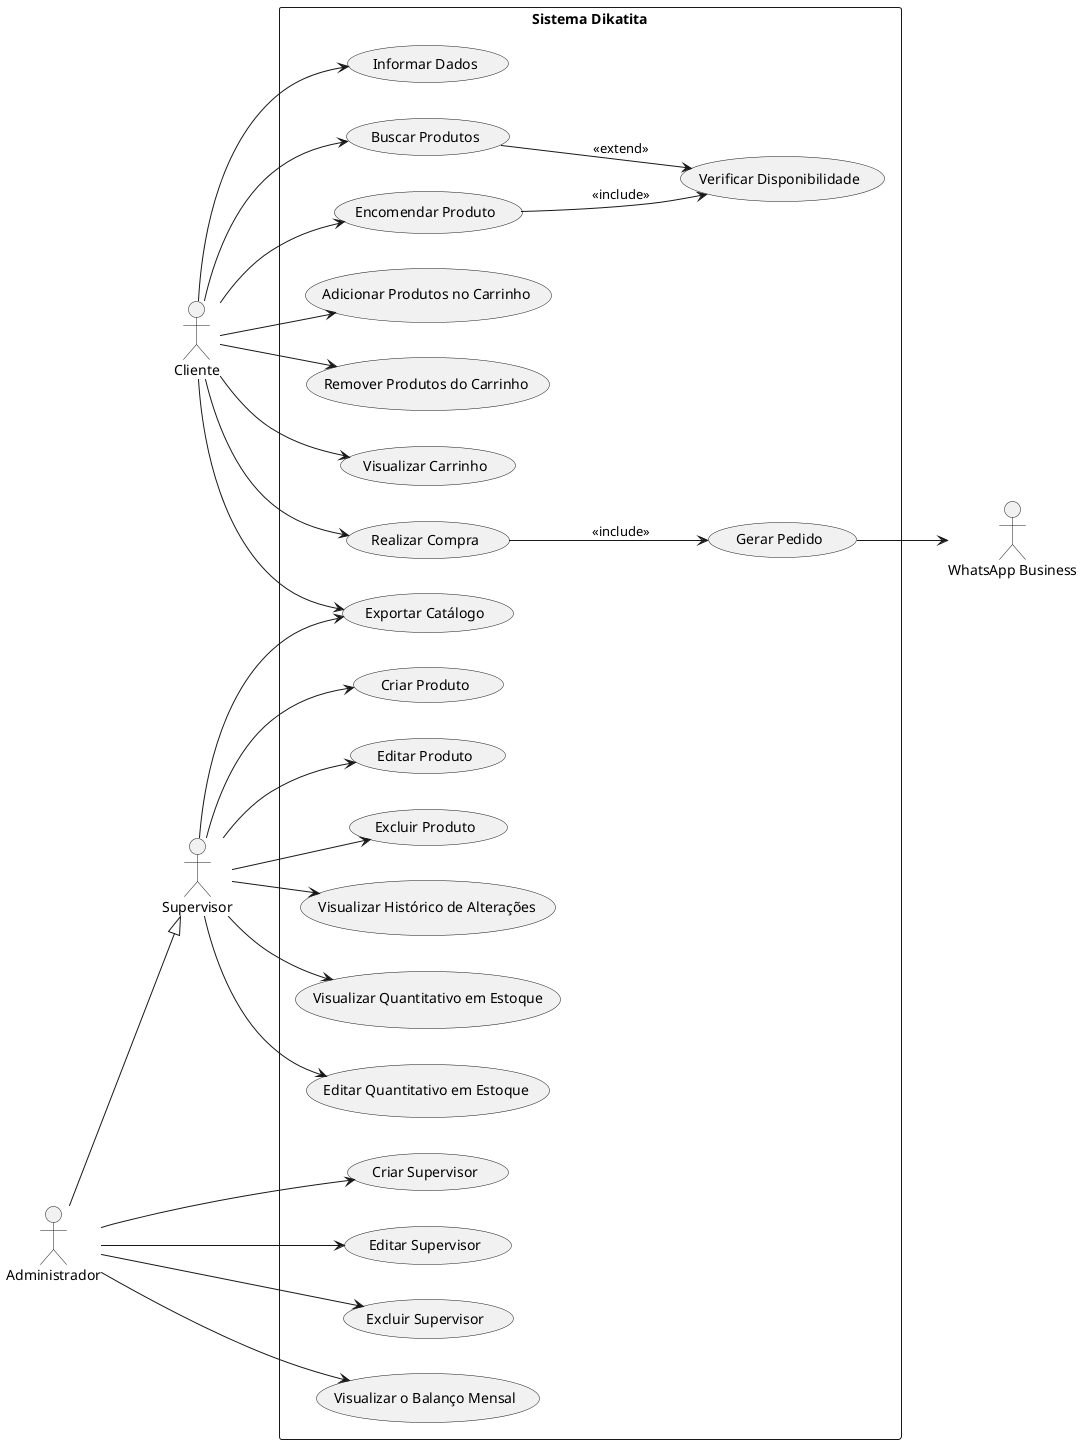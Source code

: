 @startuml
left to right direction
skinparam packageStyle rectangle

actor Cliente
actor Supervisor
actor Administrador
actor "WhatsApp Business" as WhatsApp

Administrador --|> Supervisor

rectangle "Sistema Dikatita" {
    
    (Informar Dados) as InformarDados
    (Buscar Produtos) as BuscarProdutos
    (Verificar Disponibilidade) as VerificarDisponibilidade
    (Encomendar Produto) as EncomendarProduto
    (Adicionar Produtos no Carrinho) as AdicionarCarrinho
    (Remover Produtos do Carrinho) as RemoverCarrinho
    (Visualizar Carrinho) as VisualizarCarrinho
    (Realizar Compra) as RealizarCompra
    (Gerar Pedido) as GerarPedido
    (Exportar Catálogo) as ExportarCatalogo

    (Criar Produto) as CriarProduto
    (Editar Produto) as EditarProduto
    (Excluir Produto) as ExcluirProduto

    (Criar Supervisor) as CriarSupervisor
    (Editar Supervisor) as EditarSupervisor
    (Excluir Supervisor) as ExcluirSupervisor

    (Visualizar Histórico de Alterações) as HistoricoAlteracoes
    (Visualizar Quantitativo em Estoque) as VerEstoque
    (Editar Quantitativo em Estoque) as EditarEstoque

    (Visualizar o Balanço Mensal) as BalancoMensal

    Cliente --> InformarDados
    Cliente --> BuscarProdutos
    Cliente --> EncomendarProduto
    Cliente --> AdicionarCarrinho
    Cliente --> RemoverCarrinho
    Cliente --> VisualizarCarrinho
    Cliente --> RealizarCompra
    Cliente --> ExportarCatalogo

    Administrador --> CriarSupervisor
    Administrador --> EditarSupervisor
    Administrador --> ExcluirSupervisor
    Administrador --> BalancoMensal

    Supervisor --> CriarProduto
    Supervisor --> EditarProduto
    Supervisor --> ExcluirProduto
    Supervisor --> ExportarCatalogo
    Supervisor --> HistoricoAlteracoes
    Supervisor --> VerEstoque
    Supervisor --> EditarEstoque


    BuscarProdutos --> VerificarDisponibilidade : <<extend>>
    EncomendarProduto --> VerificarDisponibilidade : <<include>>

    RealizarCompra --> GerarPedido : <<include>>
    GerarPedido --> WhatsApp <<include>>
}

@enduml